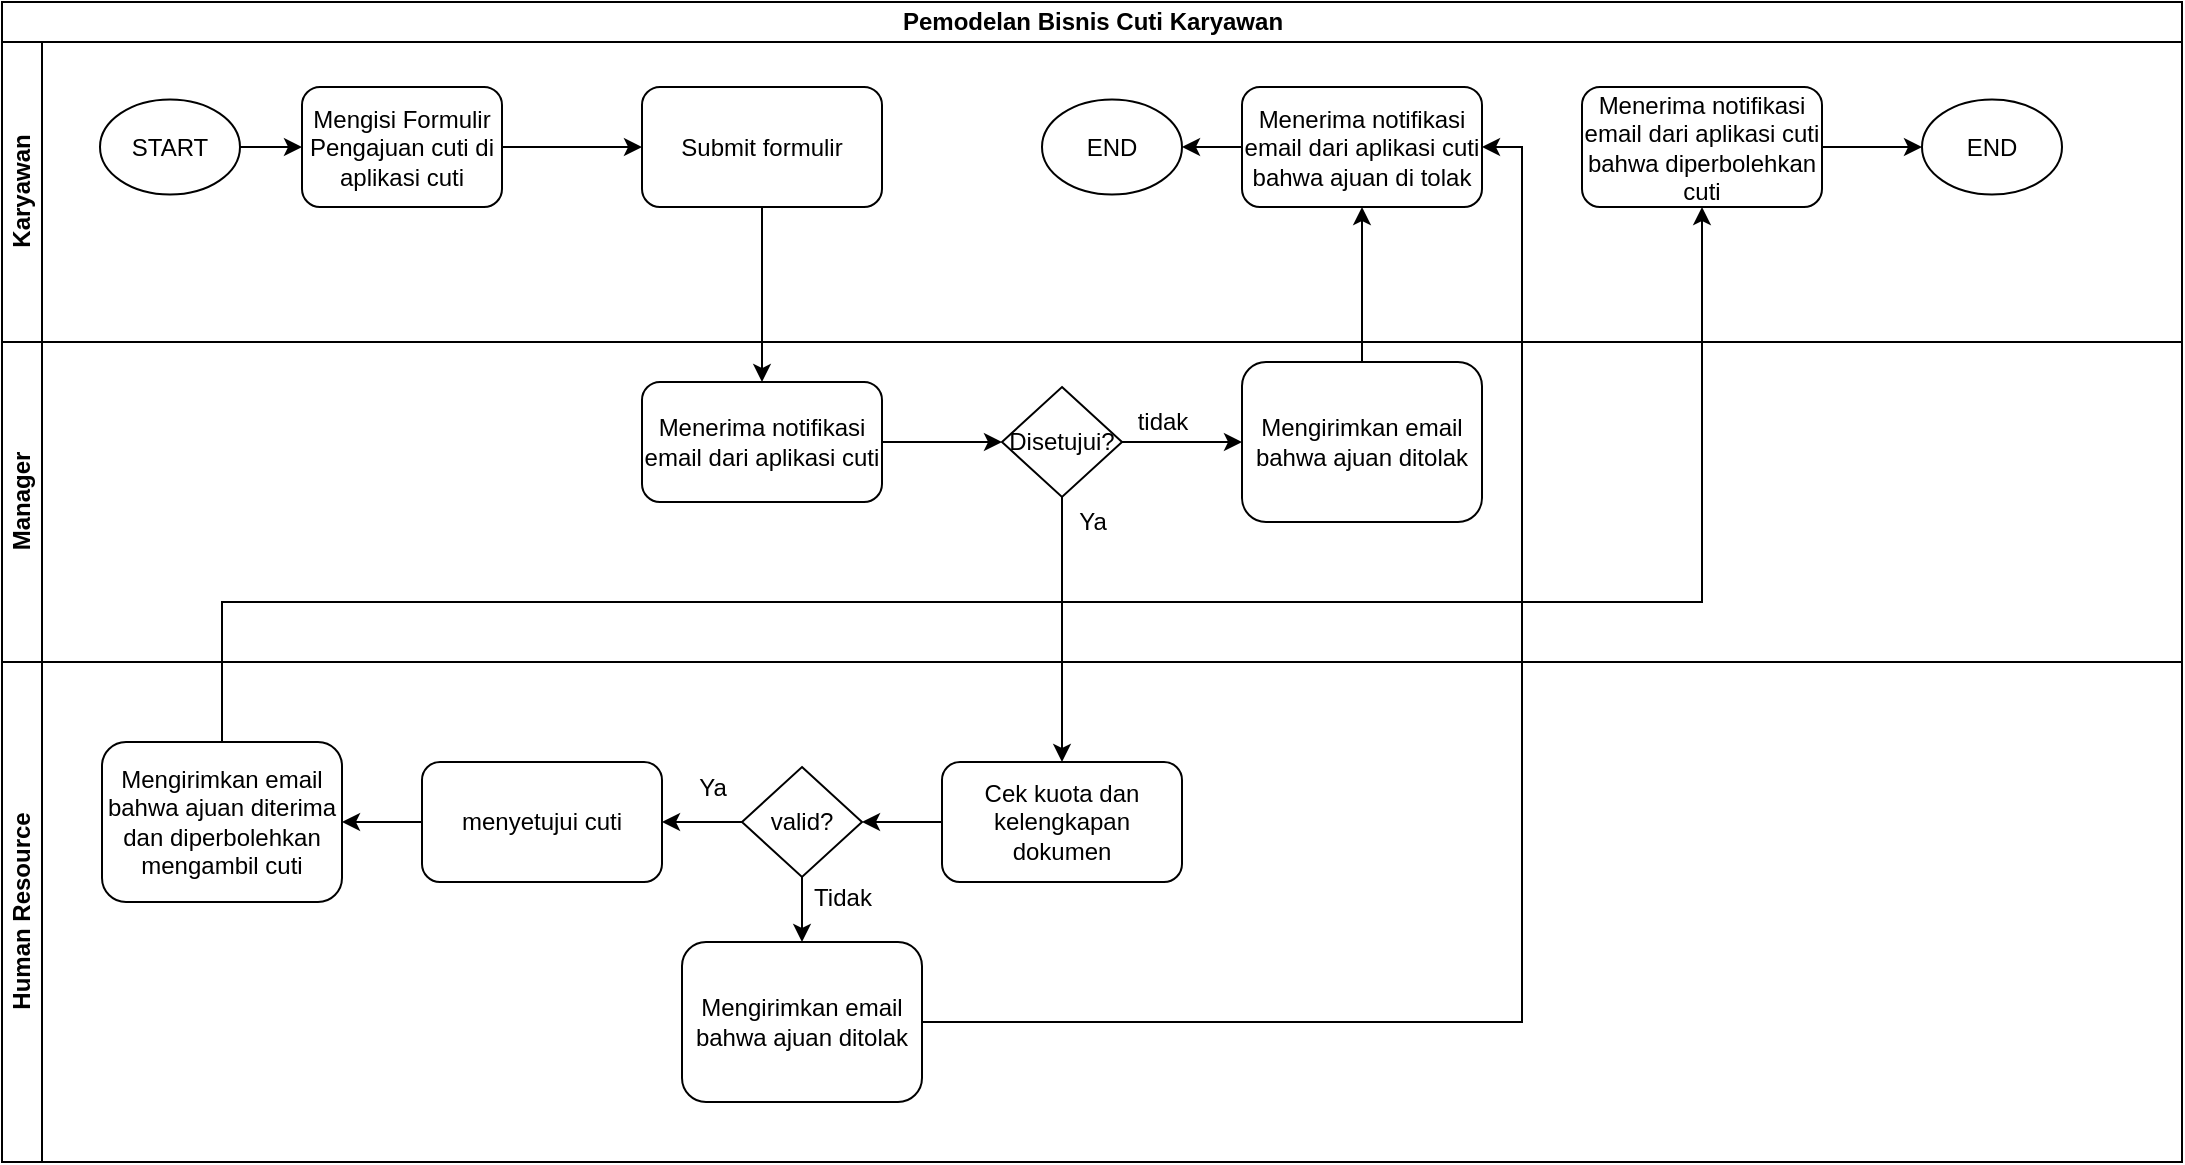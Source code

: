 <mxfile version="13.8.8" type="github">
  <diagram id="2hkVyVaRWN60kcIebYXN" name="Page-1">
    <mxGraphModel dx="1447" dy="787" grid="1" gridSize="10" guides="1" tooltips="1" connect="1" arrows="1" fold="1" page="1" pageScale="1" pageWidth="850" pageHeight="1100" math="0" shadow="0">
      <root>
        <mxCell id="0" />
        <mxCell id="1" parent="0" />
        <mxCell id="XO2ayVLeyARKnn1RVpAp-1" value="Pemodelan Bisnis Cuti Karyawan" style="swimlane;html=1;childLayout=stackLayout;resizeParent=1;resizeParentMax=0;horizontal=1;startSize=20;horizontalStack=0;" parent="1" vertex="1">
          <mxGeometry x="80" y="40" width="1090" height="580" as="geometry" />
        </mxCell>
        <mxCell id="XO2ayVLeyARKnn1RVpAp-19" style="edgeStyle=orthogonalEdgeStyle;rounded=0;orthogonalLoop=1;jettySize=auto;html=1;exitX=0.5;exitY=1;exitDx=0;exitDy=0;entryX=0.5;entryY=0;entryDx=0;entryDy=0;" parent="XO2ayVLeyARKnn1RVpAp-1" source="XO2ayVLeyARKnn1RVpAp-12" target="XO2ayVLeyARKnn1RVpAp-15" edge="1">
          <mxGeometry relative="1" as="geometry" />
        </mxCell>
        <mxCell id="XO2ayVLeyARKnn1RVpAp-2" value="Karyawan" style="swimlane;html=1;startSize=20;horizontal=0;" parent="XO2ayVLeyARKnn1RVpAp-1" vertex="1">
          <mxGeometry y="20" width="1090" height="150" as="geometry" />
        </mxCell>
        <mxCell id="XO2ayVLeyARKnn1RVpAp-11" style="edgeStyle=orthogonalEdgeStyle;rounded=0;orthogonalLoop=1;jettySize=auto;html=1;exitX=1;exitY=0.5;exitDx=0;exitDy=0;" parent="XO2ayVLeyARKnn1RVpAp-2" source="IoVXxjxD7XgOjCrK-ujd-1" target="XO2ayVLeyARKnn1RVpAp-10" edge="1">
          <mxGeometry relative="1" as="geometry">
            <mxPoint x="110" y="53" as="sourcePoint" />
          </mxGeometry>
        </mxCell>
        <mxCell id="XO2ayVLeyARKnn1RVpAp-13" style="edgeStyle=orthogonalEdgeStyle;rounded=0;orthogonalLoop=1;jettySize=auto;html=1;exitX=1;exitY=0.5;exitDx=0;exitDy=0;entryX=0;entryY=0.5;entryDx=0;entryDy=0;" parent="XO2ayVLeyARKnn1RVpAp-2" source="XO2ayVLeyARKnn1RVpAp-10" target="XO2ayVLeyARKnn1RVpAp-12" edge="1">
          <mxGeometry relative="1" as="geometry" />
        </mxCell>
        <mxCell id="XO2ayVLeyARKnn1RVpAp-10" value="Mengisi Formulir Pengajuan cuti di aplikasi cuti" style="shape=ext;rounded=1;html=1;whiteSpace=wrap;" parent="XO2ayVLeyARKnn1RVpAp-2" vertex="1">
          <mxGeometry x="150" y="22.5" width="100" height="60" as="geometry" />
        </mxCell>
        <mxCell id="XO2ayVLeyARKnn1RVpAp-12" value="Submit formulir" style="shape=ext;rounded=1;html=1;whiteSpace=wrap;" parent="XO2ayVLeyARKnn1RVpAp-2" vertex="1">
          <mxGeometry x="320" y="22.5" width="120" height="60" as="geometry" />
        </mxCell>
        <mxCell id="IoVXxjxD7XgOjCrK-ujd-1" value="START" style="ellipse;whiteSpace=wrap;html=1;" vertex="1" parent="XO2ayVLeyARKnn1RVpAp-2">
          <mxGeometry x="49" y="28.75" width="70" height="47.5" as="geometry" />
        </mxCell>
        <mxCell id="IoVXxjxD7XgOjCrK-ujd-17" style="edgeStyle=orthogonalEdgeStyle;rounded=0;orthogonalLoop=1;jettySize=auto;html=1;exitX=0;exitY=0.5;exitDx=0;exitDy=0;entryX=1;entryY=0.5;entryDx=0;entryDy=0;" edge="1" parent="XO2ayVLeyARKnn1RVpAp-2" source="IoVXxjxD7XgOjCrK-ujd-13" target="IoVXxjxD7XgOjCrK-ujd-16">
          <mxGeometry relative="1" as="geometry" />
        </mxCell>
        <mxCell id="IoVXxjxD7XgOjCrK-ujd-13" value="Menerima notifikasi email dari aplikasi cuti bahwa ajuan di tolak" style="shape=ext;rounded=1;html=1;whiteSpace=wrap;" vertex="1" parent="XO2ayVLeyARKnn1RVpAp-2">
          <mxGeometry x="620" y="22.5" width="120" height="60" as="geometry" />
        </mxCell>
        <mxCell id="IoVXxjxD7XgOjCrK-ujd-16" value="END" style="ellipse;whiteSpace=wrap;html=1;" vertex="1" parent="XO2ayVLeyARKnn1RVpAp-2">
          <mxGeometry x="520" y="28.75" width="70" height="47.5" as="geometry" />
        </mxCell>
        <mxCell id="IoVXxjxD7XgOjCrK-ujd-22" style="edgeStyle=orthogonalEdgeStyle;rounded=0;orthogonalLoop=1;jettySize=auto;html=1;exitX=1;exitY=0.5;exitDx=0;exitDy=0;entryX=0;entryY=0.5;entryDx=0;entryDy=0;" edge="1" parent="XO2ayVLeyARKnn1RVpAp-2" source="IoVXxjxD7XgOjCrK-ujd-19" target="IoVXxjxD7XgOjCrK-ujd-21">
          <mxGeometry relative="1" as="geometry" />
        </mxCell>
        <mxCell id="IoVXxjxD7XgOjCrK-ujd-19" value="Menerima notifikasi email dari aplikasi cuti bahwa diperbolehkan cuti" style="shape=ext;rounded=1;html=1;whiteSpace=wrap;" vertex="1" parent="XO2ayVLeyARKnn1RVpAp-2">
          <mxGeometry x="790" y="22.5" width="120" height="60" as="geometry" />
        </mxCell>
        <mxCell id="IoVXxjxD7XgOjCrK-ujd-21" value="END" style="ellipse;whiteSpace=wrap;html=1;" vertex="1" parent="XO2ayVLeyARKnn1RVpAp-2">
          <mxGeometry x="960" y="28.75" width="70" height="47.5" as="geometry" />
        </mxCell>
        <mxCell id="XO2ayVLeyARKnn1RVpAp-3" value="Manager" style="swimlane;html=1;startSize=20;horizontal=0;" parent="XO2ayVLeyARKnn1RVpAp-1" vertex="1">
          <mxGeometry y="170" width="1090" height="160" as="geometry" />
        </mxCell>
        <mxCell id="XO2ayVLeyARKnn1RVpAp-17" style="edgeStyle=orthogonalEdgeStyle;rounded=0;orthogonalLoop=1;jettySize=auto;html=1;exitX=1;exitY=0.5;exitDx=0;exitDy=0;entryX=0;entryY=0.5;entryDx=0;entryDy=0;" parent="XO2ayVLeyARKnn1RVpAp-3" source="XO2ayVLeyARKnn1RVpAp-15" target="XO2ayVLeyARKnn1RVpAp-16" edge="1">
          <mxGeometry relative="1" as="geometry" />
        </mxCell>
        <mxCell id="XO2ayVLeyARKnn1RVpAp-15" value="Menerima notifikasi email dari aplikasi cuti" style="shape=ext;rounded=1;html=1;whiteSpace=wrap;" parent="XO2ayVLeyARKnn1RVpAp-3" vertex="1">
          <mxGeometry x="320" y="20" width="120" height="60" as="geometry" />
        </mxCell>
        <mxCell id="XO2ayVLeyARKnn1RVpAp-16" value="Disetujui?" style="rhombus;whiteSpace=wrap;html=1;" parent="XO2ayVLeyARKnn1RVpAp-3" vertex="1">
          <mxGeometry x="500" y="22.5" width="60" height="55" as="geometry" />
        </mxCell>
        <mxCell id="h7j8zELdkNYJsOl2Fy25-3" value="Mengirimkan email bahwa ajuan ditolak" style="shape=ext;rounded=1;html=1;whiteSpace=wrap;" parent="XO2ayVLeyARKnn1RVpAp-3" vertex="1">
          <mxGeometry x="620" y="10" width="120" height="80" as="geometry" />
        </mxCell>
        <mxCell id="h7j8zELdkNYJsOl2Fy25-2" style="edgeStyle=orthogonalEdgeStyle;rounded=0;orthogonalLoop=1;jettySize=auto;html=1;exitX=1;exitY=0.5;exitDx=0;exitDy=0;" parent="XO2ayVLeyARKnn1RVpAp-3" source="XO2ayVLeyARKnn1RVpAp-16" target="h7j8zELdkNYJsOl2Fy25-3" edge="1">
          <mxGeometry relative="1" as="geometry">
            <mxPoint x="640" y="50" as="targetPoint" />
          </mxGeometry>
        </mxCell>
        <mxCell id="h7j8zELdkNYJsOl2Fy25-1" value="tidak&lt;br&gt;" style="text;html=1;align=center;verticalAlign=middle;resizable=0;points=[];autosize=1;" parent="XO2ayVLeyARKnn1RVpAp-3" vertex="1">
          <mxGeometry x="560" y="30" width="40" height="20" as="geometry" />
        </mxCell>
        <mxCell id="h7j8zELdkNYJsOl2Fy25-17" value="Ya" style="text;html=1;align=center;verticalAlign=middle;resizable=0;points=[];autosize=1;" parent="XO2ayVLeyARKnn1RVpAp-3" vertex="1">
          <mxGeometry x="530" y="80" width="30" height="20" as="geometry" />
        </mxCell>
        <mxCell id="IoVXxjxD7XgOjCrK-ujd-3" style="edgeStyle=orthogonalEdgeStyle;rounded=0;orthogonalLoop=1;jettySize=auto;html=1;exitX=0.5;exitY=0;exitDx=0;exitDy=0;entryX=0.5;entryY=1;entryDx=0;entryDy=0;" edge="1" parent="XO2ayVLeyARKnn1RVpAp-1" source="h7j8zELdkNYJsOl2Fy25-3" target="IoVXxjxD7XgOjCrK-ujd-13">
          <mxGeometry relative="1" as="geometry">
            <mxPoint x="680" y="120" as="targetPoint" />
          </mxGeometry>
        </mxCell>
        <mxCell id="IoVXxjxD7XgOjCrK-ujd-4" style="edgeStyle=orthogonalEdgeStyle;rounded=0;orthogonalLoop=1;jettySize=auto;html=1;exitX=0.5;exitY=1;exitDx=0;exitDy=0;entryX=0.5;entryY=0;entryDx=0;entryDy=0;" edge="1" parent="XO2ayVLeyARKnn1RVpAp-1" source="XO2ayVLeyARKnn1RVpAp-16" target="h7j8zELdkNYJsOl2Fy25-20">
          <mxGeometry relative="1" as="geometry" />
        </mxCell>
        <mxCell id="XO2ayVLeyARKnn1RVpAp-4" value="Human Resource" style="swimlane;html=1;startSize=20;horizontal=0;" parent="XO2ayVLeyARKnn1RVpAp-1" vertex="1">
          <mxGeometry y="330" width="1090" height="250" as="geometry" />
        </mxCell>
        <mxCell id="h7j8zELdkNYJsOl2Fy25-31" style="edgeStyle=orthogonalEdgeStyle;rounded=0;orthogonalLoop=1;jettySize=auto;html=1;exitX=0;exitY=0.5;exitDx=0;exitDy=0;entryX=1;entryY=0.5;entryDx=0;entryDy=0;" parent="XO2ayVLeyARKnn1RVpAp-4" source="h7j8zELdkNYJsOl2Fy25-20" target="h7j8zELdkNYJsOl2Fy25-21" edge="1">
          <mxGeometry relative="1" as="geometry" />
        </mxCell>
        <mxCell id="h7j8zELdkNYJsOl2Fy25-20" value="Cek kuota dan kelengkapan dokumen" style="rounded=1;whiteSpace=wrap;html=1;" parent="XO2ayVLeyARKnn1RVpAp-4" vertex="1">
          <mxGeometry x="470" y="50" width="120" height="60" as="geometry" />
        </mxCell>
        <mxCell id="h7j8zELdkNYJsOl2Fy25-32" style="edgeStyle=orthogonalEdgeStyle;rounded=0;orthogonalLoop=1;jettySize=auto;html=1;exitX=0;exitY=0.5;exitDx=0;exitDy=0;entryX=1;entryY=0.5;entryDx=0;entryDy=0;" parent="XO2ayVLeyARKnn1RVpAp-4" source="h7j8zELdkNYJsOl2Fy25-21" target="h7j8zELdkNYJsOl2Fy25-22" edge="1">
          <mxGeometry relative="1" as="geometry" />
        </mxCell>
        <mxCell id="IoVXxjxD7XgOjCrK-ujd-8" style="edgeStyle=orthogonalEdgeStyle;rounded=0;orthogonalLoop=1;jettySize=auto;html=1;exitX=0.5;exitY=1;exitDx=0;exitDy=0;entryX=0.5;entryY=0;entryDx=0;entryDy=0;" edge="1" parent="XO2ayVLeyARKnn1RVpAp-4" source="h7j8zELdkNYJsOl2Fy25-21" target="IoVXxjxD7XgOjCrK-ujd-7">
          <mxGeometry relative="1" as="geometry" />
        </mxCell>
        <mxCell id="h7j8zELdkNYJsOl2Fy25-21" value="valid?" style="rhombus;whiteSpace=wrap;html=1;" parent="XO2ayVLeyARKnn1RVpAp-4" vertex="1">
          <mxGeometry x="370" y="52.5" width="60" height="55" as="geometry" />
        </mxCell>
        <mxCell id="IoVXxjxD7XgOjCrK-ujd-11" style="edgeStyle=orthogonalEdgeStyle;rounded=0;orthogonalLoop=1;jettySize=auto;html=1;exitX=0;exitY=0.5;exitDx=0;exitDy=0;entryX=1;entryY=0.5;entryDx=0;entryDy=0;" edge="1" parent="XO2ayVLeyARKnn1RVpAp-4" source="h7j8zELdkNYJsOl2Fy25-22" target="IoVXxjxD7XgOjCrK-ujd-10">
          <mxGeometry relative="1" as="geometry" />
        </mxCell>
        <mxCell id="h7j8zELdkNYJsOl2Fy25-22" value="menyetujui cuti" style="rounded=1;whiteSpace=wrap;html=1;" parent="XO2ayVLeyARKnn1RVpAp-4" vertex="1">
          <mxGeometry x="210" y="50" width="120" height="60" as="geometry" />
        </mxCell>
        <mxCell id="Xj0MNiKohOOQBf-PD9Ly-7" value="Tidak" style="text;html=1;align=center;verticalAlign=middle;resizable=0;points=[];autosize=1;" parent="XO2ayVLeyARKnn1RVpAp-4" vertex="1">
          <mxGeometry x="400" y="107.5" width="40" height="20" as="geometry" />
        </mxCell>
        <mxCell id="Xj0MNiKohOOQBf-PD9Ly-1" value="Ya" style="text;html=1;align=center;verticalAlign=middle;resizable=0;points=[];autosize=1;" parent="XO2ayVLeyARKnn1RVpAp-4" vertex="1">
          <mxGeometry x="340" y="52.5" width="30" height="20" as="geometry" />
        </mxCell>
        <mxCell id="IoVXxjxD7XgOjCrK-ujd-7" value="Mengirimkan email bahwa ajuan ditolak" style="shape=ext;rounded=1;html=1;whiteSpace=wrap;" vertex="1" parent="XO2ayVLeyARKnn1RVpAp-4">
          <mxGeometry x="340" y="140" width="120" height="80" as="geometry" />
        </mxCell>
        <mxCell id="IoVXxjxD7XgOjCrK-ujd-10" value="Mengirimkan email bahwa ajuan diterima dan diperbolehkan mengambil cuti" style="shape=ext;rounded=1;html=1;whiteSpace=wrap;" vertex="1" parent="XO2ayVLeyARKnn1RVpAp-4">
          <mxGeometry x="50" y="40" width="120" height="80" as="geometry" />
        </mxCell>
        <mxCell id="IoVXxjxD7XgOjCrK-ujd-15" style="edgeStyle=orthogonalEdgeStyle;rounded=0;orthogonalLoop=1;jettySize=auto;html=1;exitX=1;exitY=0.5;exitDx=0;exitDy=0;entryX=1;entryY=0.5;entryDx=0;entryDy=0;" edge="1" parent="XO2ayVLeyARKnn1RVpAp-1" source="IoVXxjxD7XgOjCrK-ujd-7" target="IoVXxjxD7XgOjCrK-ujd-13">
          <mxGeometry relative="1" as="geometry" />
        </mxCell>
        <mxCell id="IoVXxjxD7XgOjCrK-ujd-20" style="edgeStyle=orthogonalEdgeStyle;rounded=0;orthogonalLoop=1;jettySize=auto;html=1;exitX=0.5;exitY=0;exitDx=0;exitDy=0;entryX=0.5;entryY=1;entryDx=0;entryDy=0;" edge="1" parent="XO2ayVLeyARKnn1RVpAp-1" source="IoVXxjxD7XgOjCrK-ujd-10" target="IoVXxjxD7XgOjCrK-ujd-19">
          <mxGeometry relative="1" as="geometry">
            <Array as="points">
              <mxPoint x="110" y="300" />
              <mxPoint x="850" y="300" />
            </Array>
          </mxGeometry>
        </mxCell>
      </root>
    </mxGraphModel>
  </diagram>
</mxfile>
